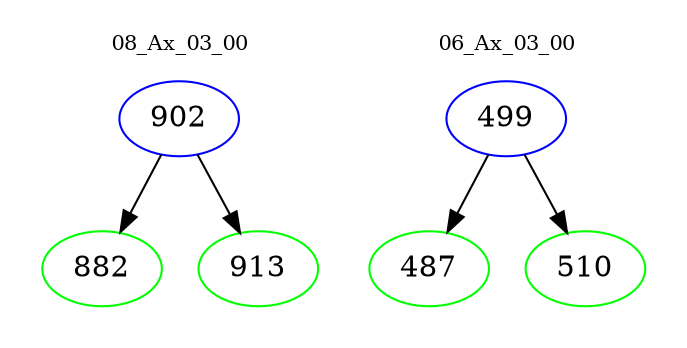 digraph{
subgraph cluster_0 {
color = white
label = "08_Ax_03_00";
fontsize=10;
T0_902 [label="902", color="blue"]
T0_902 -> T0_882 [color="black"]
T0_882 [label="882", color="green"]
T0_902 -> T0_913 [color="black"]
T0_913 [label="913", color="green"]
}
subgraph cluster_1 {
color = white
label = "06_Ax_03_00";
fontsize=10;
T1_499 [label="499", color="blue"]
T1_499 -> T1_487 [color="black"]
T1_487 [label="487", color="green"]
T1_499 -> T1_510 [color="black"]
T1_510 [label="510", color="green"]
}
}
